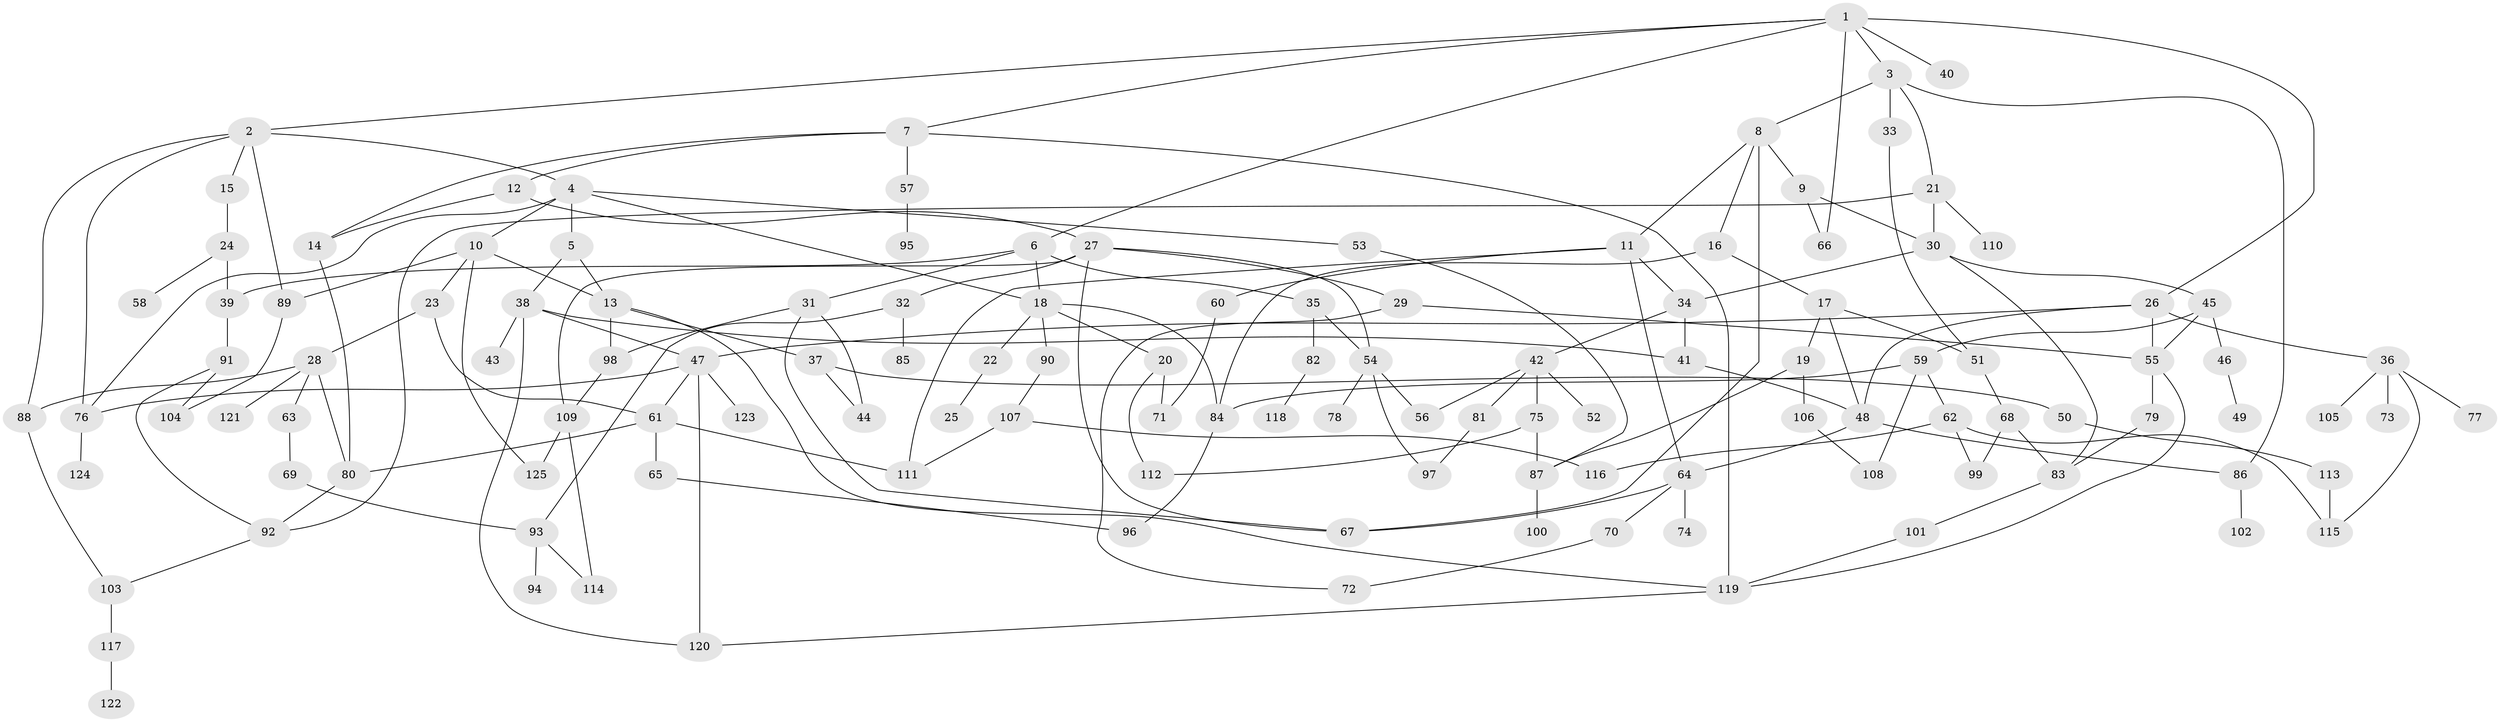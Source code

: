 // coarse degree distribution, {5: 0.10526315789473684, 8: 0.02631578947368421, 6: 0.13157894736842105, 4: 0.14473684210526316, 3: 0.25, 7: 0.02631578947368421, 2: 0.17105263157894737, 1: 0.14473684210526316}
// Generated by graph-tools (version 1.1) at 2025/36/03/04/25 23:36:00]
// undirected, 125 vertices, 185 edges
graph export_dot {
  node [color=gray90,style=filled];
  1;
  2;
  3;
  4;
  5;
  6;
  7;
  8;
  9;
  10;
  11;
  12;
  13;
  14;
  15;
  16;
  17;
  18;
  19;
  20;
  21;
  22;
  23;
  24;
  25;
  26;
  27;
  28;
  29;
  30;
  31;
  32;
  33;
  34;
  35;
  36;
  37;
  38;
  39;
  40;
  41;
  42;
  43;
  44;
  45;
  46;
  47;
  48;
  49;
  50;
  51;
  52;
  53;
  54;
  55;
  56;
  57;
  58;
  59;
  60;
  61;
  62;
  63;
  64;
  65;
  66;
  67;
  68;
  69;
  70;
  71;
  72;
  73;
  74;
  75;
  76;
  77;
  78;
  79;
  80;
  81;
  82;
  83;
  84;
  85;
  86;
  87;
  88;
  89;
  90;
  91;
  92;
  93;
  94;
  95;
  96;
  97;
  98;
  99;
  100;
  101;
  102;
  103;
  104;
  105;
  106;
  107;
  108;
  109;
  110;
  111;
  112;
  113;
  114;
  115;
  116;
  117;
  118;
  119;
  120;
  121;
  122;
  123;
  124;
  125;
  1 -- 2;
  1 -- 3;
  1 -- 6;
  1 -- 7;
  1 -- 26;
  1 -- 40;
  1 -- 66;
  2 -- 4;
  2 -- 15;
  2 -- 88;
  2 -- 89;
  2 -- 76;
  3 -- 8;
  3 -- 21;
  3 -- 33;
  3 -- 86;
  4 -- 5;
  4 -- 10;
  4 -- 53;
  4 -- 76;
  4 -- 18;
  5 -- 13;
  5 -- 38;
  6 -- 18;
  6 -- 31;
  6 -- 35;
  6 -- 39;
  7 -- 12;
  7 -- 14;
  7 -- 57;
  7 -- 119;
  8 -- 9;
  8 -- 11;
  8 -- 16;
  8 -- 67;
  9 -- 66;
  9 -- 30;
  10 -- 23;
  10 -- 125;
  10 -- 13;
  10 -- 89;
  11 -- 34;
  11 -- 60;
  11 -- 64;
  11 -- 111;
  12 -- 27;
  12 -- 14;
  13 -- 37;
  13 -- 98;
  13 -- 119;
  14 -- 80;
  15 -- 24;
  16 -- 17;
  16 -- 84;
  17 -- 19;
  17 -- 48;
  17 -- 51;
  18 -- 20;
  18 -- 22;
  18 -- 90;
  18 -- 84;
  19 -- 106;
  19 -- 87;
  20 -- 71;
  20 -- 112;
  21 -- 30;
  21 -- 110;
  21 -- 92;
  22 -- 25;
  23 -- 28;
  23 -- 61;
  24 -- 39;
  24 -- 58;
  26 -- 36;
  26 -- 47;
  26 -- 48;
  26 -- 55;
  27 -- 29;
  27 -- 32;
  27 -- 109;
  27 -- 67;
  27 -- 54;
  28 -- 63;
  28 -- 121;
  28 -- 80;
  28 -- 88;
  29 -- 72;
  29 -- 55;
  30 -- 45;
  30 -- 83;
  30 -- 34;
  31 -- 67;
  31 -- 98;
  31 -- 44;
  32 -- 85;
  32 -- 93;
  33 -- 51;
  34 -- 41;
  34 -- 42;
  35 -- 54;
  35 -- 82;
  36 -- 73;
  36 -- 77;
  36 -- 105;
  36 -- 115;
  37 -- 44;
  37 -- 50;
  38 -- 43;
  38 -- 41;
  38 -- 120;
  38 -- 47;
  39 -- 91;
  41 -- 48;
  42 -- 52;
  42 -- 56;
  42 -- 75;
  42 -- 81;
  45 -- 46;
  45 -- 55;
  45 -- 59;
  46 -- 49;
  47 -- 61;
  47 -- 120;
  47 -- 123;
  47 -- 76;
  48 -- 86;
  48 -- 64;
  50 -- 113;
  51 -- 68;
  53 -- 87;
  54 -- 78;
  54 -- 97;
  54 -- 56;
  55 -- 79;
  55 -- 119;
  57 -- 95;
  59 -- 62;
  59 -- 84;
  59 -- 108;
  60 -- 71;
  61 -- 65;
  61 -- 111;
  61 -- 80;
  62 -- 99;
  62 -- 116;
  62 -- 115;
  63 -- 69;
  64 -- 70;
  64 -- 74;
  64 -- 67;
  65 -- 96;
  68 -- 83;
  68 -- 99;
  69 -- 93;
  70 -- 72;
  75 -- 87;
  75 -- 112;
  76 -- 124;
  79 -- 83;
  80 -- 92;
  81 -- 97;
  82 -- 118;
  83 -- 101;
  84 -- 96;
  86 -- 102;
  87 -- 100;
  88 -- 103;
  89 -- 104;
  90 -- 107;
  91 -- 92;
  91 -- 104;
  92 -- 103;
  93 -- 94;
  93 -- 114;
  98 -- 109;
  101 -- 119;
  103 -- 117;
  106 -- 108;
  107 -- 111;
  107 -- 116;
  109 -- 114;
  109 -- 125;
  113 -- 115;
  117 -- 122;
  119 -- 120;
}

